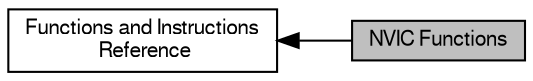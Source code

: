 digraph "NVIC Functions"
{
  edge [fontname="FreeSans",fontsize="10",labelfontname="FreeSans",labelfontsize="10"];
  node [fontname="FreeSans",fontsize="10",shape=record];
  rankdir=LR;
  Node1 [label="Functions and Instructions\l Reference",height=0.2,width=0.4,color="black", fillcolor="white", style="filled",URL="$group__CMSIS__Core__FunctionInterface.html"];
  Node0 [label="NVIC Functions",height=0.2,width=0.4,color="black", fillcolor="grey75", style="filled", fontcolor="black"];
  Node1->Node0 [shape=plaintext, dir="back", style="solid"];
}
